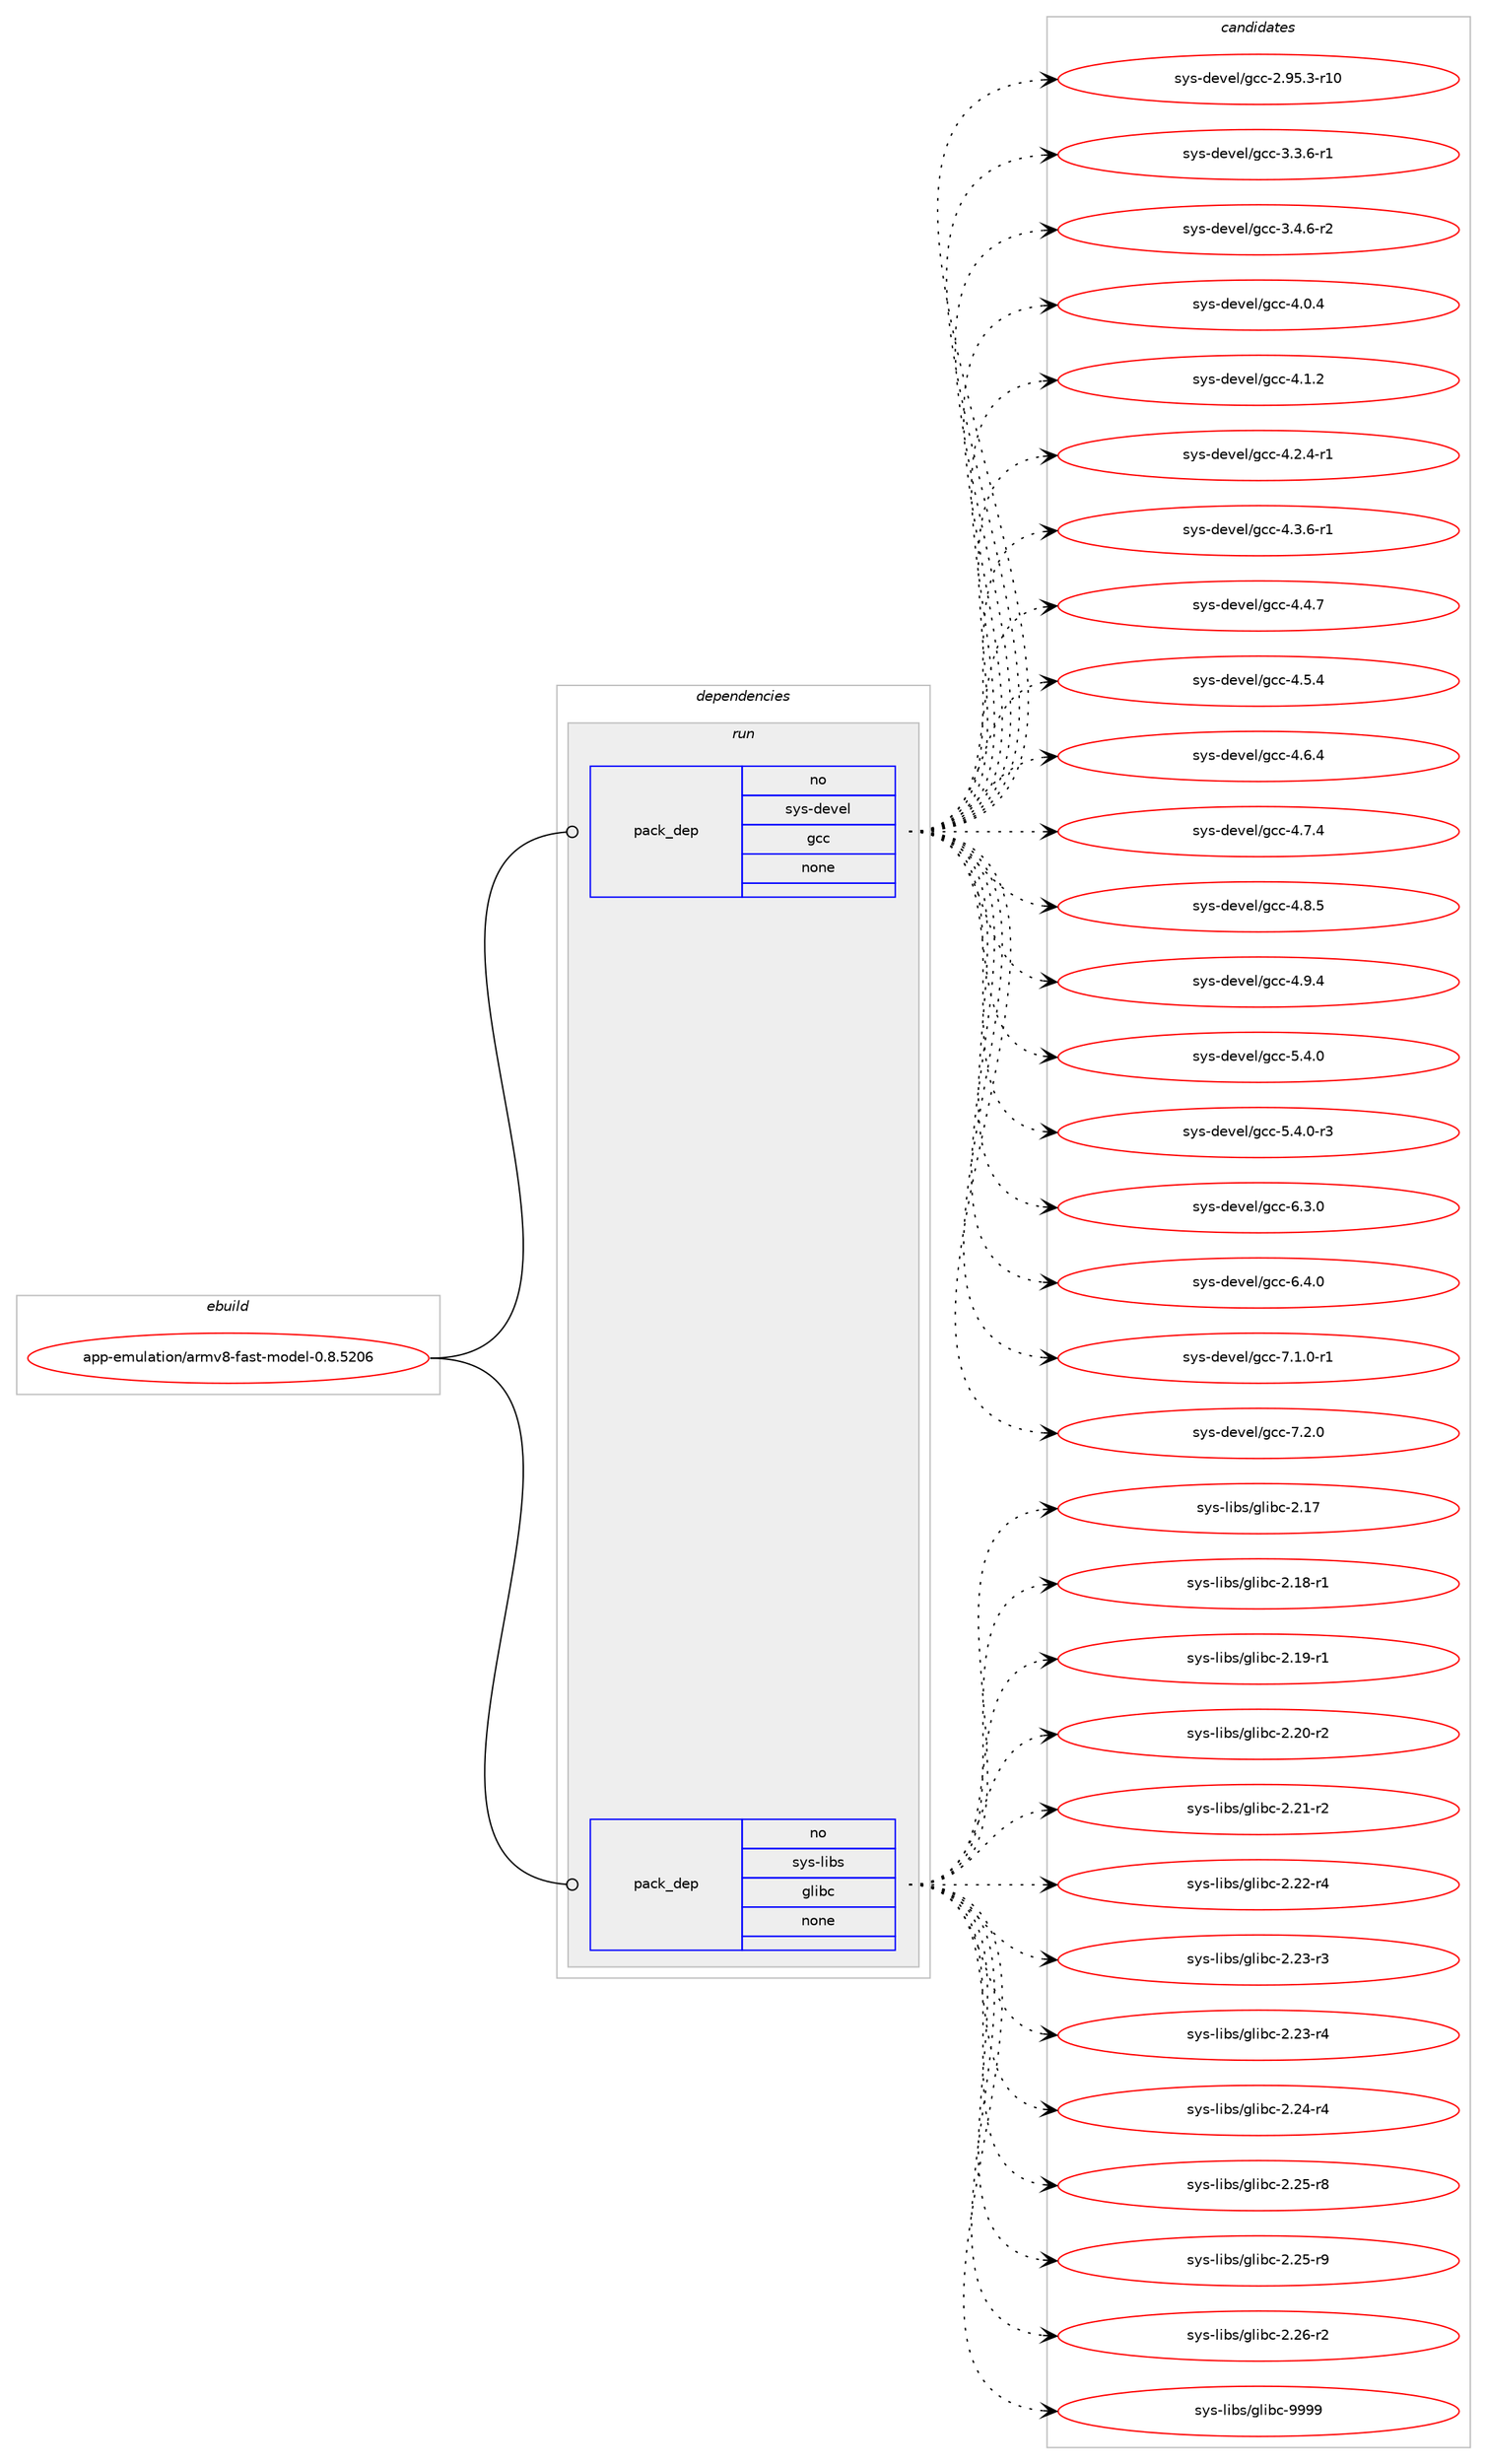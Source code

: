 digraph prolog {

# *************
# Graph options
# *************

newrank=true;
concentrate=true;
compound=true;
graph [rankdir=LR,fontname=Helvetica,fontsize=10,ranksep=1.5];#, ranksep=2.5, nodesep=0.2];
edge  [arrowhead=vee];
node  [fontname=Helvetica,fontsize=10];

# **********
# The ebuild
# **********

subgraph cluster_leftcol {
color=gray;
rank=same;
label=<<i>ebuild</i>>;
id [label="app-emulation/armv8-fast-model-0.8.5206", color=red, width=4, href="../app-emulation/armv8-fast-model-0.8.5206.svg"];
}

# ****************
# The dependencies
# ****************

subgraph cluster_midcol {
color=gray;
label=<<i>dependencies</i>>;
subgraph cluster_compile {
fillcolor="#eeeeee";
style=filled;
label=<<i>compile</i>>;
}
subgraph cluster_compileandrun {
fillcolor="#eeeeee";
style=filled;
label=<<i>compile and run</i>>;
}
subgraph cluster_run {
fillcolor="#eeeeee";
style=filled;
label=<<i>run</i>>;
subgraph pack14888 {
dependency20255 [label=<<TABLE BORDER="0" CELLBORDER="1" CELLSPACING="0" CELLPADDING="4" WIDTH="220"><TR><TD ROWSPAN="6" CELLPADDING="30">pack_dep</TD></TR><TR><TD WIDTH="110">no</TD></TR><TR><TD>sys-devel</TD></TR><TR><TD>gcc</TD></TR><TR><TD>none</TD></TR><TR><TD></TD></TR></TABLE>>, shape=none, color=blue];
}
id:e -> dependency20255:w [weight=20,style="solid",arrowhead="odot"];
subgraph pack14889 {
dependency20256 [label=<<TABLE BORDER="0" CELLBORDER="1" CELLSPACING="0" CELLPADDING="4" WIDTH="220"><TR><TD ROWSPAN="6" CELLPADDING="30">pack_dep</TD></TR><TR><TD WIDTH="110">no</TD></TR><TR><TD>sys-libs</TD></TR><TR><TD>glibc</TD></TR><TR><TD>none</TD></TR><TR><TD></TD></TR></TABLE>>, shape=none, color=blue];
}
id:e -> dependency20256:w [weight=20,style="solid",arrowhead="odot"];
}
}

# **************
# The candidates
# **************

subgraph cluster_choices {
rank=same;
color=gray;
label=<<i>candidates</i>>;

subgraph choice14888 {
color=black;
nodesep=1;
choice1151211154510010111810110847103999945504657534651451144948 [label="sys-devel/gcc-2.95.3-r10", color=red, width=4,href="../sys-devel/gcc-2.95.3-r10.svg"];
choice115121115451001011181011084710399994551465146544511449 [label="sys-devel/gcc-3.3.6-r1", color=red, width=4,href="../sys-devel/gcc-3.3.6-r1.svg"];
choice115121115451001011181011084710399994551465246544511450 [label="sys-devel/gcc-3.4.6-r2", color=red, width=4,href="../sys-devel/gcc-3.4.6-r2.svg"];
choice11512111545100101118101108471039999455246484652 [label="sys-devel/gcc-4.0.4", color=red, width=4,href="../sys-devel/gcc-4.0.4.svg"];
choice11512111545100101118101108471039999455246494650 [label="sys-devel/gcc-4.1.2", color=red, width=4,href="../sys-devel/gcc-4.1.2.svg"];
choice115121115451001011181011084710399994552465046524511449 [label="sys-devel/gcc-4.2.4-r1", color=red, width=4,href="../sys-devel/gcc-4.2.4-r1.svg"];
choice115121115451001011181011084710399994552465146544511449 [label="sys-devel/gcc-4.3.6-r1", color=red, width=4,href="../sys-devel/gcc-4.3.6-r1.svg"];
choice11512111545100101118101108471039999455246524655 [label="sys-devel/gcc-4.4.7", color=red, width=4,href="../sys-devel/gcc-4.4.7.svg"];
choice11512111545100101118101108471039999455246534652 [label="sys-devel/gcc-4.5.4", color=red, width=4,href="../sys-devel/gcc-4.5.4.svg"];
choice11512111545100101118101108471039999455246544652 [label="sys-devel/gcc-4.6.4", color=red, width=4,href="../sys-devel/gcc-4.6.4.svg"];
choice11512111545100101118101108471039999455246554652 [label="sys-devel/gcc-4.7.4", color=red, width=4,href="../sys-devel/gcc-4.7.4.svg"];
choice11512111545100101118101108471039999455246564653 [label="sys-devel/gcc-4.8.5", color=red, width=4,href="../sys-devel/gcc-4.8.5.svg"];
choice11512111545100101118101108471039999455246574652 [label="sys-devel/gcc-4.9.4", color=red, width=4,href="../sys-devel/gcc-4.9.4.svg"];
choice11512111545100101118101108471039999455346524648 [label="sys-devel/gcc-5.4.0", color=red, width=4,href="../sys-devel/gcc-5.4.0.svg"];
choice115121115451001011181011084710399994553465246484511451 [label="sys-devel/gcc-5.4.0-r3", color=red, width=4,href="../sys-devel/gcc-5.4.0-r3.svg"];
choice11512111545100101118101108471039999455446514648 [label="sys-devel/gcc-6.3.0", color=red, width=4,href="../sys-devel/gcc-6.3.0.svg"];
choice11512111545100101118101108471039999455446524648 [label="sys-devel/gcc-6.4.0", color=red, width=4,href="../sys-devel/gcc-6.4.0.svg"];
choice115121115451001011181011084710399994555464946484511449 [label="sys-devel/gcc-7.1.0-r1", color=red, width=4,href="../sys-devel/gcc-7.1.0-r1.svg"];
choice11512111545100101118101108471039999455546504648 [label="sys-devel/gcc-7.2.0", color=red, width=4,href="../sys-devel/gcc-7.2.0.svg"];
dependency20255:e -> choice1151211154510010111810110847103999945504657534651451144948:w [style=dotted,weight="100"];
dependency20255:e -> choice115121115451001011181011084710399994551465146544511449:w [style=dotted,weight="100"];
dependency20255:e -> choice115121115451001011181011084710399994551465246544511450:w [style=dotted,weight="100"];
dependency20255:e -> choice11512111545100101118101108471039999455246484652:w [style=dotted,weight="100"];
dependency20255:e -> choice11512111545100101118101108471039999455246494650:w [style=dotted,weight="100"];
dependency20255:e -> choice115121115451001011181011084710399994552465046524511449:w [style=dotted,weight="100"];
dependency20255:e -> choice115121115451001011181011084710399994552465146544511449:w [style=dotted,weight="100"];
dependency20255:e -> choice11512111545100101118101108471039999455246524655:w [style=dotted,weight="100"];
dependency20255:e -> choice11512111545100101118101108471039999455246534652:w [style=dotted,weight="100"];
dependency20255:e -> choice11512111545100101118101108471039999455246544652:w [style=dotted,weight="100"];
dependency20255:e -> choice11512111545100101118101108471039999455246554652:w [style=dotted,weight="100"];
dependency20255:e -> choice11512111545100101118101108471039999455246564653:w [style=dotted,weight="100"];
dependency20255:e -> choice11512111545100101118101108471039999455246574652:w [style=dotted,weight="100"];
dependency20255:e -> choice11512111545100101118101108471039999455346524648:w [style=dotted,weight="100"];
dependency20255:e -> choice115121115451001011181011084710399994553465246484511451:w [style=dotted,weight="100"];
dependency20255:e -> choice11512111545100101118101108471039999455446514648:w [style=dotted,weight="100"];
dependency20255:e -> choice11512111545100101118101108471039999455446524648:w [style=dotted,weight="100"];
dependency20255:e -> choice115121115451001011181011084710399994555464946484511449:w [style=dotted,weight="100"];
dependency20255:e -> choice11512111545100101118101108471039999455546504648:w [style=dotted,weight="100"];
}
subgraph choice14889 {
color=black;
nodesep=1;
choice11512111545108105981154710310810598994550464955 [label="sys-libs/glibc-2.17", color=red, width=4,href="../sys-libs/glibc-2.17.svg"];
choice115121115451081059811547103108105989945504649564511449 [label="sys-libs/glibc-2.18-r1", color=red, width=4,href="../sys-libs/glibc-2.18-r1.svg"];
choice115121115451081059811547103108105989945504649574511449 [label="sys-libs/glibc-2.19-r1", color=red, width=4,href="../sys-libs/glibc-2.19-r1.svg"];
choice115121115451081059811547103108105989945504650484511450 [label="sys-libs/glibc-2.20-r2", color=red, width=4,href="../sys-libs/glibc-2.20-r2.svg"];
choice115121115451081059811547103108105989945504650494511450 [label="sys-libs/glibc-2.21-r2", color=red, width=4,href="../sys-libs/glibc-2.21-r2.svg"];
choice115121115451081059811547103108105989945504650504511452 [label="sys-libs/glibc-2.22-r4", color=red, width=4,href="../sys-libs/glibc-2.22-r4.svg"];
choice115121115451081059811547103108105989945504650514511451 [label="sys-libs/glibc-2.23-r3", color=red, width=4,href="../sys-libs/glibc-2.23-r3.svg"];
choice115121115451081059811547103108105989945504650514511452 [label="sys-libs/glibc-2.23-r4", color=red, width=4,href="../sys-libs/glibc-2.23-r4.svg"];
choice115121115451081059811547103108105989945504650524511452 [label="sys-libs/glibc-2.24-r4", color=red, width=4,href="../sys-libs/glibc-2.24-r4.svg"];
choice115121115451081059811547103108105989945504650534511456 [label="sys-libs/glibc-2.25-r8", color=red, width=4,href="../sys-libs/glibc-2.25-r8.svg"];
choice115121115451081059811547103108105989945504650534511457 [label="sys-libs/glibc-2.25-r9", color=red, width=4,href="../sys-libs/glibc-2.25-r9.svg"];
choice115121115451081059811547103108105989945504650544511450 [label="sys-libs/glibc-2.26-r2", color=red, width=4,href="../sys-libs/glibc-2.26-r2.svg"];
choice11512111545108105981154710310810598994557575757 [label="sys-libs/glibc-9999", color=red, width=4,href="../sys-libs/glibc-9999.svg"];
dependency20256:e -> choice11512111545108105981154710310810598994550464955:w [style=dotted,weight="100"];
dependency20256:e -> choice115121115451081059811547103108105989945504649564511449:w [style=dotted,weight="100"];
dependency20256:e -> choice115121115451081059811547103108105989945504649574511449:w [style=dotted,weight="100"];
dependency20256:e -> choice115121115451081059811547103108105989945504650484511450:w [style=dotted,weight="100"];
dependency20256:e -> choice115121115451081059811547103108105989945504650494511450:w [style=dotted,weight="100"];
dependency20256:e -> choice115121115451081059811547103108105989945504650504511452:w [style=dotted,weight="100"];
dependency20256:e -> choice115121115451081059811547103108105989945504650514511451:w [style=dotted,weight="100"];
dependency20256:e -> choice115121115451081059811547103108105989945504650514511452:w [style=dotted,weight="100"];
dependency20256:e -> choice115121115451081059811547103108105989945504650524511452:w [style=dotted,weight="100"];
dependency20256:e -> choice115121115451081059811547103108105989945504650534511456:w [style=dotted,weight="100"];
dependency20256:e -> choice115121115451081059811547103108105989945504650534511457:w [style=dotted,weight="100"];
dependency20256:e -> choice115121115451081059811547103108105989945504650544511450:w [style=dotted,weight="100"];
dependency20256:e -> choice11512111545108105981154710310810598994557575757:w [style=dotted,weight="100"];
}
}

}
